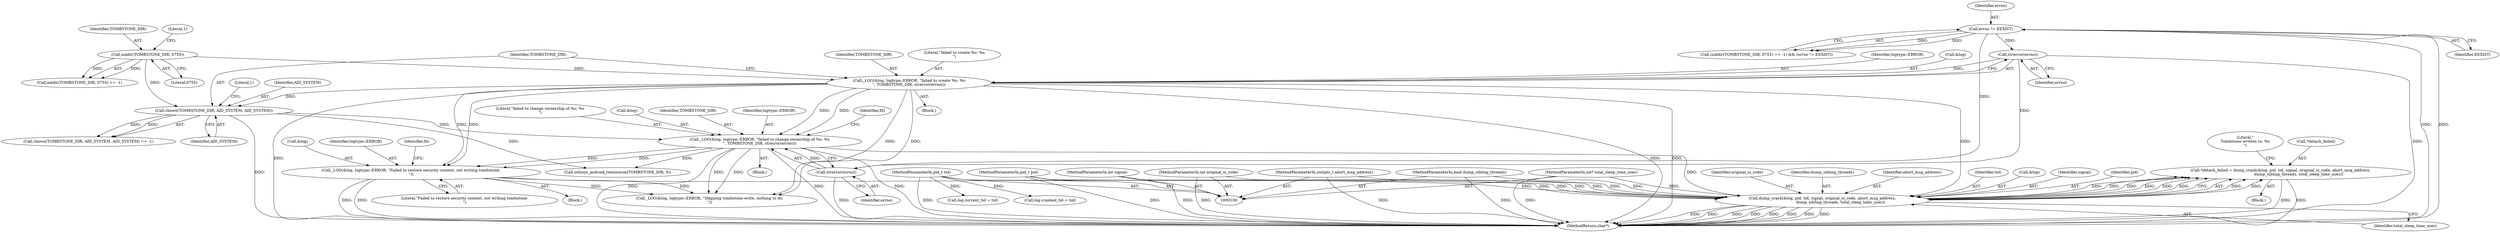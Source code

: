 digraph "1_Android_81df1cc77722000f8d0025c1ab00ced123aa573c@pointer" {
"1000216" [label="(Call,*detach_failed = dump_crash(&log, pid, tid, signal, original_si_code, abort_msg_address,\n                              dump_sibling_threads, total_sleep_time_usec))"];
"1000219" [label="(Call,dump_crash(&log, pid, tid, signal, original_si_code, abort_msg_address,\n                              dump_sibling_threads, total_sleep_time_usec))"];
"1000181" [label="(Call,_LOG(&log, logtype::ERROR, \"Failed to restore security context, not writing tombstone.\n\"))"];
"1000150" [label="(Call,_LOG(&log, logtype::ERROR, \"failed to change ownership of %s: %s\n\", TOMBSTONE_DIR, strerror(errno)))"];
"1000133" [label="(Call,_LOG(&log, logtype::ERROR, \"failed to create %s: %s\n\", TOMBSTONE_DIR, strerror(errno)))"];
"1000124" [label="(Call,mkdir(TOMBSTONE_DIR, 0755))"];
"1000139" [label="(Call,strerror(errno))"];
"1000129" [label="(Call,errno != EEXIST)"];
"1000143" [label="(Call,chown(TOMBSTONE_DIR, AID_SYSTEM, AID_SYSTEM))"];
"1000156" [label="(Call,strerror(errno))"];
"1000101" [label="(MethodParameterIn,pid_t pid)"];
"1000102" [label="(MethodParameterIn,pid_t tid)"];
"1000103" [label="(MethodParameterIn,int signal)"];
"1000104" [label="(MethodParameterIn,int original_si_code)"];
"1000105" [label="(MethodParameterIn,uintptr_t abort_msg_address)"];
"1000106" [label="(MethodParameterIn,bool dump_sibling_threads)"];
"1000108" [label="(MethodParameterIn,int* total_sleep_time_usec)"];
"1000226" [label="(Identifier,abort_msg_address)"];
"1000123" [label="(Call,mkdir(TOMBSTONE_DIR, 0755) == -1)"];
"1000131" [label="(Identifier,EEXIST)"];
"1000145" [label="(Identifier,AID_SYSTEM)"];
"1000169" [label="(Call,selinux_android_restorecon(TOMBSTONE_DIR, 0))"];
"1000223" [label="(Identifier,tid)"];
"1000103" [label="(MethodParameterIn,int signal)"];
"1000137" [label="(Literal,\"failed to create %s: %s\n\")"];
"1000104" [label="(MethodParameterIn,int original_si_code)"];
"1000151" [label="(Call,&log)"];
"1000111" [label="(Call,log.current_tid = tid)"];
"1000219" [label="(Call,dump_crash(&log, pid, tid, signal, original_si_code, abort_msg_address,\n                              dump_sibling_threads, total_sleep_time_usec))"];
"1000102" [label="(MethodParameterIn,pid_t tid)"];
"1000143" [label="(Call,chown(TOMBSTONE_DIR, AID_SYSTEM, AID_SYSTEM))"];
"1000155" [label="(Identifier,TOMBSTONE_DIR)"];
"1000191" [label="(Call,_LOG(&log, logtype::ERROR, \"Skipping tombstone write, nothing to do.\n\"))"];
"1000150" [label="(Call,_LOG(&log, logtype::ERROR, \"failed to change ownership of %s: %s\n\", TOMBSTONE_DIR, strerror(errno)))"];
"1000153" [label="(Identifier,logtype::ERROR)"];
"1000106" [label="(MethodParameterIn,bool dump_sibling_threads)"];
"1000101" [label="(MethodParameterIn,pid_t pid)"];
"1000156" [label="(Call,strerror(errno))"];
"1000140" [label="(Identifier,errno)"];
"1000220" [label="(Call,&log)"];
"1000224" [label="(Identifier,signal)"];
"1000136" [label="(Identifier,logtype::ERROR)"];
"1000125" [label="(Identifier,TOMBSTONE_DIR)"];
"1000130" [label="(Identifier,errno)"];
"1000132" [label="(Block,)"];
"1000160" [label="(Identifier,fd)"];
"1000181" [label="(Call,_LOG(&log, logtype::ERROR, \"Failed to restore security context, not writing tombstone.\n\"))"];
"1000134" [label="(Call,&log)"];
"1000217" [label="(Call,*detach_failed)"];
"1000188" [label="(Identifier,fd)"];
"1000128" [label="(Literal,1)"];
"1000126" [label="(Literal,0755)"];
"1000222" [label="(Identifier,pid)"];
"1000230" [label="(Literal,\"\nTombstone written to: %s\n\")"];
"1000154" [label="(Literal,\"failed to change ownership of %s: %s\n\")"];
"1000109" [label="(Block,)"];
"1000185" [label="(Literal,\"Failed to restore security context, not writing tombstone.\n\")"];
"1000122" [label="(Call,(mkdir(TOMBSTONE_DIR, 0755) == -1) && (errno != EEXIST))"];
"1000105" [label="(MethodParameterIn,uintptr_t abort_msg_address)"];
"1000157" [label="(Identifier,errno)"];
"1000139" [label="(Call,strerror(errno))"];
"1000133" [label="(Call,_LOG(&log, logtype::ERROR, \"failed to create %s: %s\n\", TOMBSTONE_DIR, strerror(errno)))"];
"1000225" [label="(Identifier,original_si_code)"];
"1000238" [label="(MethodReturn,char*)"];
"1000144" [label="(Identifier,TOMBSTONE_DIR)"];
"1000228" [label="(Identifier,total_sleep_time_usec)"];
"1000180" [label="(Block,)"];
"1000149" [label="(Block,)"];
"1000146" [label="(Identifier,AID_SYSTEM)"];
"1000142" [label="(Call,chown(TOMBSTONE_DIR, AID_SYSTEM, AID_SYSTEM) == -1)"];
"1000108" [label="(MethodParameterIn,int* total_sleep_time_usec)"];
"1000116" [label="(Call,log.crashed_tid = tid)"];
"1000148" [label="(Literal,1)"];
"1000129" [label="(Call,errno != EEXIST)"];
"1000182" [label="(Call,&log)"];
"1000227" [label="(Identifier,dump_sibling_threads)"];
"1000138" [label="(Identifier,TOMBSTONE_DIR)"];
"1000216" [label="(Call,*detach_failed = dump_crash(&log, pid, tid, signal, original_si_code, abort_msg_address,\n                              dump_sibling_threads, total_sleep_time_usec))"];
"1000124" [label="(Call,mkdir(TOMBSTONE_DIR, 0755))"];
"1000184" [label="(Identifier,logtype::ERROR)"];
"1000216" -> "1000109"  [label="AST: "];
"1000216" -> "1000219"  [label="CFG: "];
"1000217" -> "1000216"  [label="AST: "];
"1000219" -> "1000216"  [label="AST: "];
"1000230" -> "1000216"  [label="CFG: "];
"1000216" -> "1000238"  [label="DDG: "];
"1000216" -> "1000238"  [label="DDG: "];
"1000219" -> "1000216"  [label="DDG: "];
"1000219" -> "1000216"  [label="DDG: "];
"1000219" -> "1000216"  [label="DDG: "];
"1000219" -> "1000216"  [label="DDG: "];
"1000219" -> "1000216"  [label="DDG: "];
"1000219" -> "1000216"  [label="DDG: "];
"1000219" -> "1000216"  [label="DDG: "];
"1000219" -> "1000216"  [label="DDG: "];
"1000219" -> "1000228"  [label="CFG: "];
"1000220" -> "1000219"  [label="AST: "];
"1000222" -> "1000219"  [label="AST: "];
"1000223" -> "1000219"  [label="AST: "];
"1000224" -> "1000219"  [label="AST: "];
"1000225" -> "1000219"  [label="AST: "];
"1000226" -> "1000219"  [label="AST: "];
"1000227" -> "1000219"  [label="AST: "];
"1000228" -> "1000219"  [label="AST: "];
"1000219" -> "1000238"  [label="DDG: "];
"1000219" -> "1000238"  [label="DDG: "];
"1000219" -> "1000238"  [label="DDG: "];
"1000219" -> "1000238"  [label="DDG: "];
"1000219" -> "1000238"  [label="DDG: "];
"1000219" -> "1000238"  [label="DDG: "];
"1000219" -> "1000238"  [label="DDG: "];
"1000219" -> "1000238"  [label="DDG: "];
"1000181" -> "1000219"  [label="DDG: "];
"1000150" -> "1000219"  [label="DDG: "];
"1000133" -> "1000219"  [label="DDG: "];
"1000101" -> "1000219"  [label="DDG: "];
"1000102" -> "1000219"  [label="DDG: "];
"1000103" -> "1000219"  [label="DDG: "];
"1000104" -> "1000219"  [label="DDG: "];
"1000105" -> "1000219"  [label="DDG: "];
"1000106" -> "1000219"  [label="DDG: "];
"1000108" -> "1000219"  [label="DDG: "];
"1000181" -> "1000180"  [label="AST: "];
"1000181" -> "1000185"  [label="CFG: "];
"1000182" -> "1000181"  [label="AST: "];
"1000184" -> "1000181"  [label="AST: "];
"1000185" -> "1000181"  [label="AST: "];
"1000188" -> "1000181"  [label="CFG: "];
"1000181" -> "1000238"  [label="DDG: "];
"1000181" -> "1000238"  [label="DDG: "];
"1000150" -> "1000181"  [label="DDG: "];
"1000150" -> "1000181"  [label="DDG: "];
"1000133" -> "1000181"  [label="DDG: "];
"1000133" -> "1000181"  [label="DDG: "];
"1000181" -> "1000191"  [label="DDG: "];
"1000181" -> "1000191"  [label="DDG: "];
"1000150" -> "1000149"  [label="AST: "];
"1000150" -> "1000156"  [label="CFG: "];
"1000151" -> "1000150"  [label="AST: "];
"1000153" -> "1000150"  [label="AST: "];
"1000154" -> "1000150"  [label="AST: "];
"1000155" -> "1000150"  [label="AST: "];
"1000156" -> "1000150"  [label="AST: "];
"1000160" -> "1000150"  [label="CFG: "];
"1000150" -> "1000238"  [label="DDG: "];
"1000150" -> "1000238"  [label="DDG: "];
"1000150" -> "1000238"  [label="DDG: "];
"1000133" -> "1000150"  [label="DDG: "];
"1000133" -> "1000150"  [label="DDG: "];
"1000143" -> "1000150"  [label="DDG: "];
"1000156" -> "1000150"  [label="DDG: "];
"1000150" -> "1000169"  [label="DDG: "];
"1000150" -> "1000191"  [label="DDG: "];
"1000150" -> "1000191"  [label="DDG: "];
"1000133" -> "1000132"  [label="AST: "];
"1000133" -> "1000139"  [label="CFG: "];
"1000134" -> "1000133"  [label="AST: "];
"1000136" -> "1000133"  [label="AST: "];
"1000137" -> "1000133"  [label="AST: "];
"1000138" -> "1000133"  [label="AST: "];
"1000139" -> "1000133"  [label="AST: "];
"1000144" -> "1000133"  [label="CFG: "];
"1000133" -> "1000238"  [label="DDG: "];
"1000133" -> "1000238"  [label="DDG: "];
"1000133" -> "1000238"  [label="DDG: "];
"1000124" -> "1000133"  [label="DDG: "];
"1000139" -> "1000133"  [label="DDG: "];
"1000133" -> "1000143"  [label="DDG: "];
"1000133" -> "1000191"  [label="DDG: "];
"1000133" -> "1000191"  [label="DDG: "];
"1000124" -> "1000123"  [label="AST: "];
"1000124" -> "1000126"  [label="CFG: "];
"1000125" -> "1000124"  [label="AST: "];
"1000126" -> "1000124"  [label="AST: "];
"1000128" -> "1000124"  [label="CFG: "];
"1000124" -> "1000123"  [label="DDG: "];
"1000124" -> "1000123"  [label="DDG: "];
"1000124" -> "1000143"  [label="DDG: "];
"1000139" -> "1000140"  [label="CFG: "];
"1000140" -> "1000139"  [label="AST: "];
"1000139" -> "1000238"  [label="DDG: "];
"1000129" -> "1000139"  [label="DDG: "];
"1000139" -> "1000156"  [label="DDG: "];
"1000129" -> "1000122"  [label="AST: "];
"1000129" -> "1000131"  [label="CFG: "];
"1000130" -> "1000129"  [label="AST: "];
"1000131" -> "1000129"  [label="AST: "];
"1000122" -> "1000129"  [label="CFG: "];
"1000129" -> "1000238"  [label="DDG: "];
"1000129" -> "1000238"  [label="DDG: "];
"1000129" -> "1000122"  [label="DDG: "];
"1000129" -> "1000122"  [label="DDG: "];
"1000129" -> "1000156"  [label="DDG: "];
"1000143" -> "1000142"  [label="AST: "];
"1000143" -> "1000146"  [label="CFG: "];
"1000144" -> "1000143"  [label="AST: "];
"1000145" -> "1000143"  [label="AST: "];
"1000146" -> "1000143"  [label="AST: "];
"1000148" -> "1000143"  [label="CFG: "];
"1000143" -> "1000238"  [label="DDG: "];
"1000143" -> "1000142"  [label="DDG: "];
"1000143" -> "1000142"  [label="DDG: "];
"1000143" -> "1000169"  [label="DDG: "];
"1000156" -> "1000157"  [label="CFG: "];
"1000157" -> "1000156"  [label="AST: "];
"1000156" -> "1000238"  [label="DDG: "];
"1000101" -> "1000100"  [label="AST: "];
"1000101" -> "1000238"  [label="DDG: "];
"1000102" -> "1000100"  [label="AST: "];
"1000102" -> "1000238"  [label="DDG: "];
"1000102" -> "1000111"  [label="DDG: "];
"1000102" -> "1000116"  [label="DDG: "];
"1000103" -> "1000100"  [label="AST: "];
"1000103" -> "1000238"  [label="DDG: "];
"1000104" -> "1000100"  [label="AST: "];
"1000104" -> "1000238"  [label="DDG: "];
"1000105" -> "1000100"  [label="AST: "];
"1000105" -> "1000238"  [label="DDG: "];
"1000106" -> "1000100"  [label="AST: "];
"1000106" -> "1000238"  [label="DDG: "];
"1000108" -> "1000100"  [label="AST: "];
"1000108" -> "1000238"  [label="DDG: "];
}
